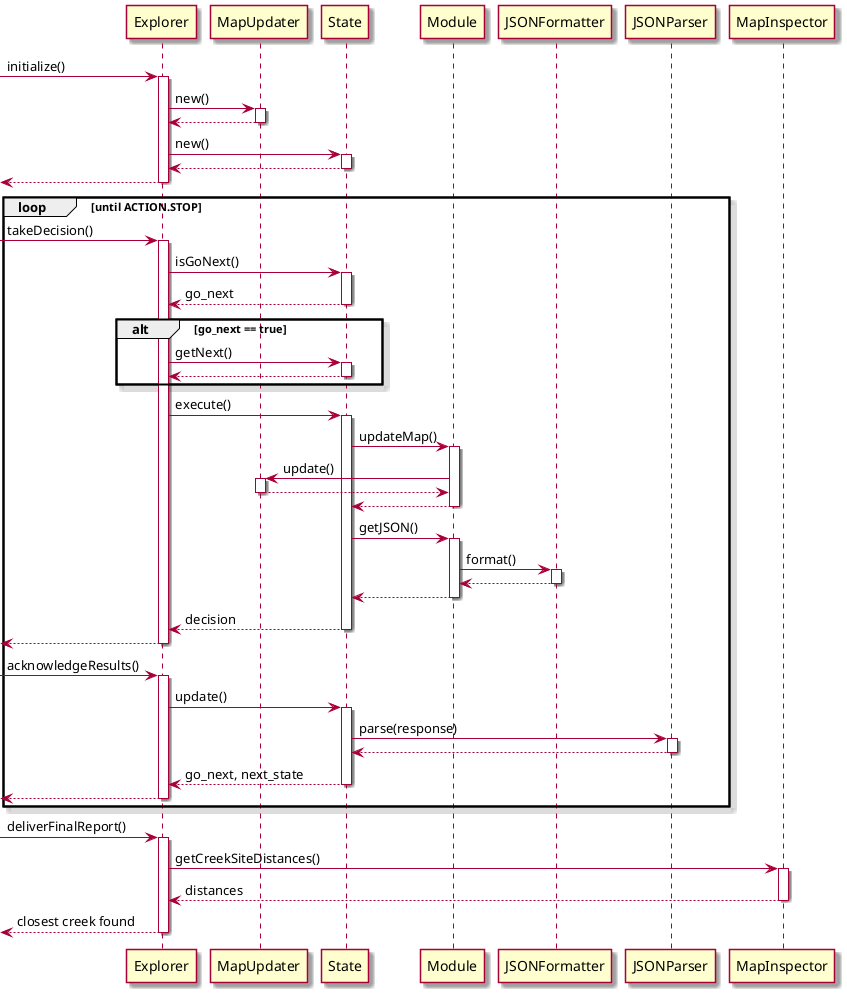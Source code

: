 @startuml

skin rose

[-> Explorer ++ : initialize()
  Explorer -> MapUpdater ++ : new()
  MapUpdater --> Explorer --

  Explorer -> State ++ : new()
  State --> Explorer --
Explorer -->[ --

loop until ACTION.STOP

  [-> Explorer ++ : takeDecision()
  Explorer -> State : isGoNext()
  activate State
  State --> Explorer: go_next
  deactivate State

  alt go_next == true
    Explorer -> State : getNext()
    activate State
    State --> Explorer
    deactivate State
  end

  Explorer -> State : execute()
  activate State

    State -> Module : updateMap()
    activate Module

      Module -> MapUpdater : update()
      activate MapUpdater
      MapUpdater --> Module
      deactivate MapUpdater

    Module --> State
    deactivate Module

    State -> Module : getJSON()
    activate Module

      Module -> JSONFormatter : format()
      activate JSONFormatter
      JSONFormatter --> Module
      deactivate JSONFormatter

    Module --> State
    deactivate Module

  State --> Explorer : decision
  deactivate State
  Explorer -->[ --

  [-> Explorer ++ : acknowledgeResults()
  Explorer -> State : update()
  activate State

    State -> JSONParser : parse(response)
    activate JSONParser
    JSONParser --> State
    deactivate JSONParser

  State --> Explorer :  go_next, next_state
  deactivate State

  Explorer -->[ --
end

[-> Explorer ++ : deliverFinalReport()
  Explorer -> MapInspector : getCreekSiteDistances()
  activate MapInspector
  MapInspector --> Explorer : distances
  deactivate MapInspector
Explorer -->[ -- : closest creek found

@enduml